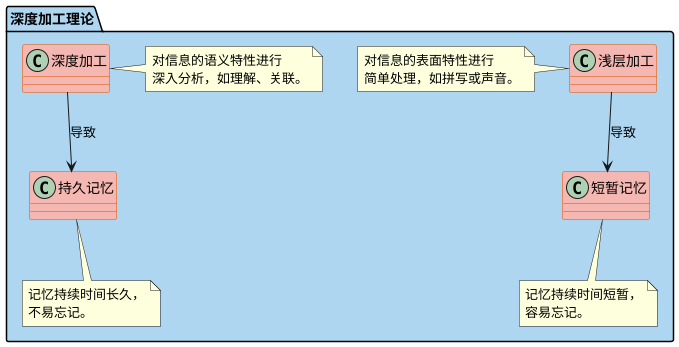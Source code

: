 @startuml
skinparam backgroundColor #FFFFFF
skinparam package {
  backgroundColor #AED6F1
  borderColor #000000
  fontColor #000000
}

skinparam class {
  backgroundColor #F5B7B1
  borderColor #D35400
  fontColor #000000
}

package "深度加工理论" {
  class "浅层加工" as Shallow
  class "深度加工" as Deep
  class "短暂记忆" as ShortTerm
  class "持久记忆" as LongTerm

  Shallow --> ShortTerm : "导致"
  Deep --> LongTerm : "导致"
  
  note left of Shallow
    对信息的表面特性进行
    简单处理，如拼写或声音。
  end note
  
  note right of Deep
    对信息的语义特性进行
    深入分析，如理解、关联。
  end note

  note bottom of ShortTerm
    记忆持续时间短暂，
    容易忘记。
  end note

  note bottom of LongTerm
    记忆持续时间长久，
    不易忘记。
  end note
}
@enduml
